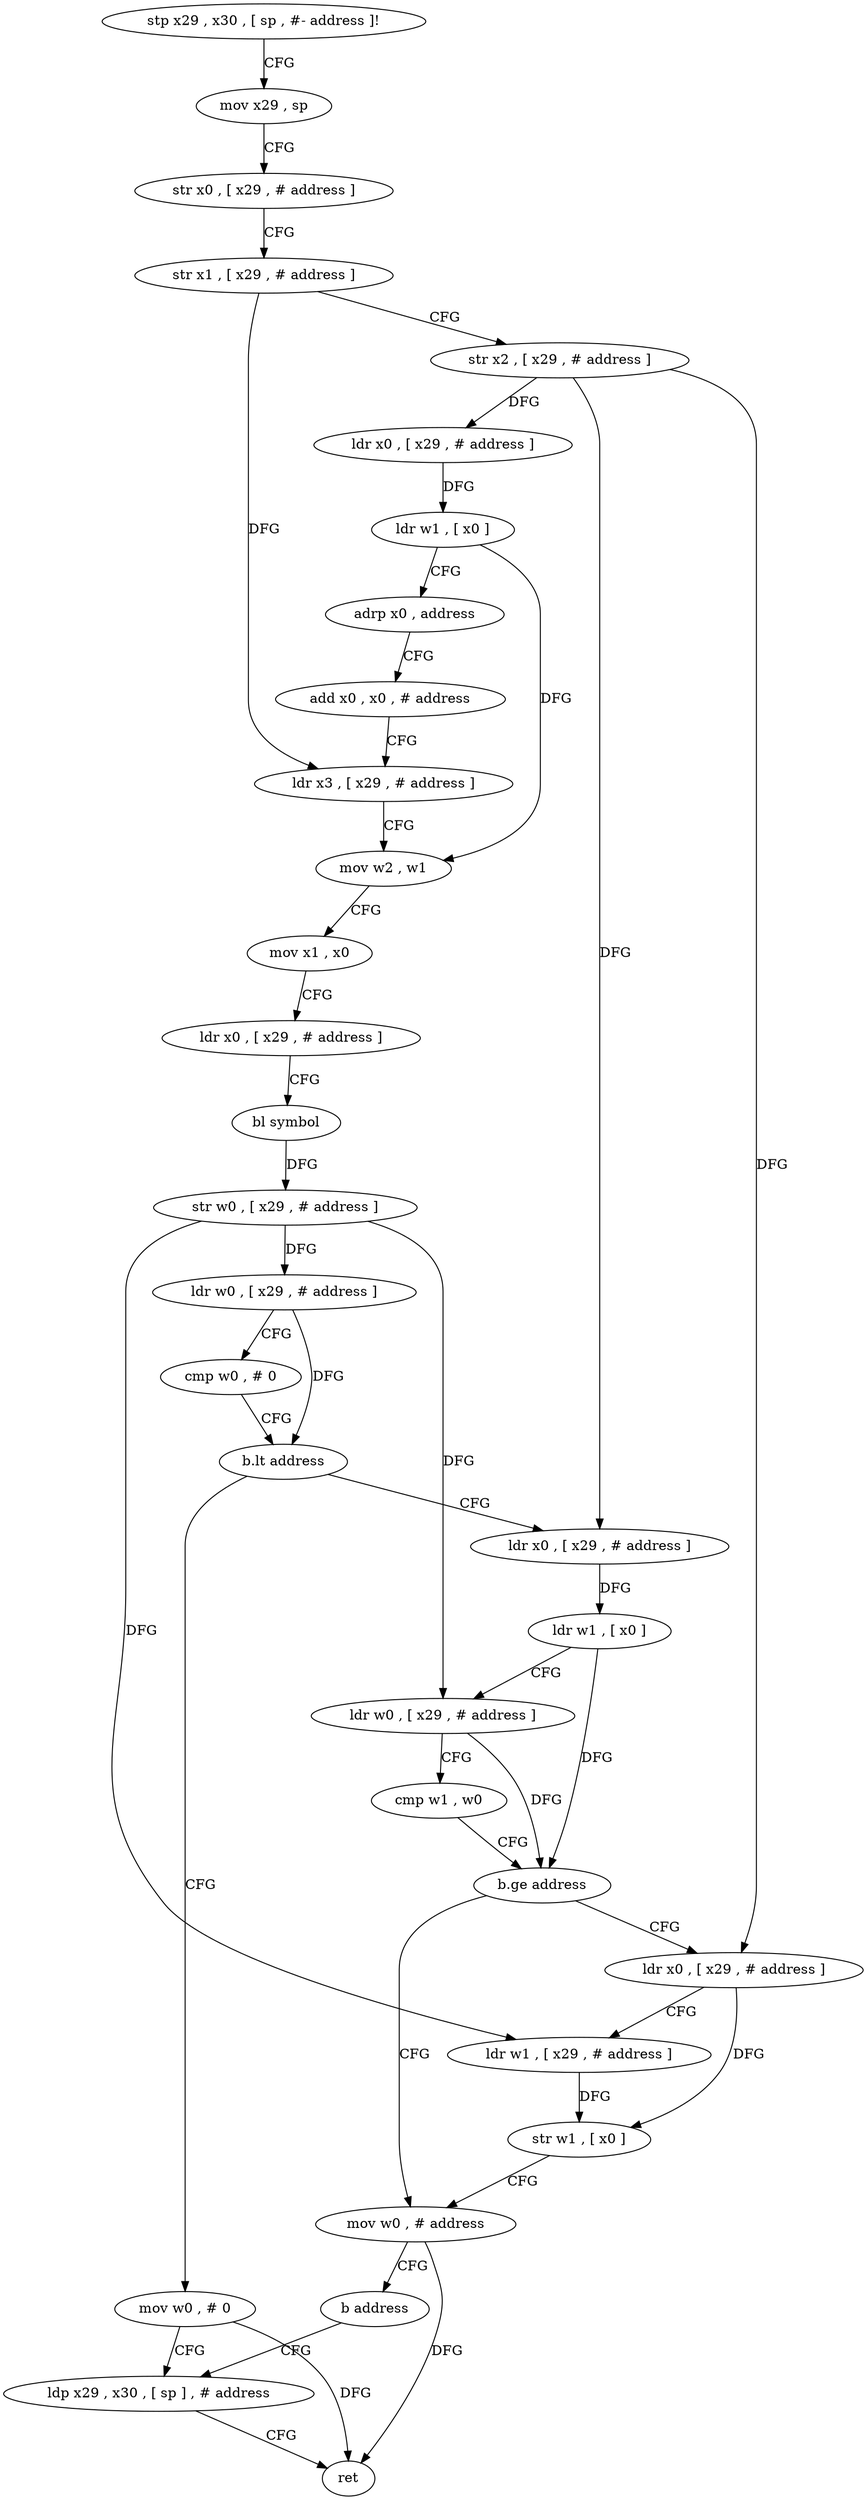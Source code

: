 digraph "func" {
"4291564" [label = "stp x29 , x30 , [ sp , #- address ]!" ]
"4291568" [label = "mov x29 , sp" ]
"4291572" [label = "str x0 , [ x29 , # address ]" ]
"4291576" [label = "str x1 , [ x29 , # address ]" ]
"4291580" [label = "str x2 , [ x29 , # address ]" ]
"4291584" [label = "ldr x0 , [ x29 , # address ]" ]
"4291588" [label = "ldr w1 , [ x0 ]" ]
"4291592" [label = "adrp x0 , address" ]
"4291596" [label = "add x0 , x0 , # address" ]
"4291600" [label = "ldr x3 , [ x29 , # address ]" ]
"4291604" [label = "mov w2 , w1" ]
"4291608" [label = "mov x1 , x0" ]
"4291612" [label = "ldr x0 , [ x29 , # address ]" ]
"4291616" [label = "bl symbol" ]
"4291620" [label = "str w0 , [ x29 , # address ]" ]
"4291624" [label = "ldr w0 , [ x29 , # address ]" ]
"4291628" [label = "cmp w0 , # 0" ]
"4291632" [label = "b.lt address" ]
"4291676" [label = "mov w0 , # 0" ]
"4291636" [label = "ldr x0 , [ x29 , # address ]" ]
"4291680" [label = "ldp x29 , x30 , [ sp ] , # address" ]
"4291640" [label = "ldr w1 , [ x0 ]" ]
"4291644" [label = "ldr w0 , [ x29 , # address ]" ]
"4291648" [label = "cmp w1 , w0" ]
"4291652" [label = "b.ge address" ]
"4291668" [label = "mov w0 , # address" ]
"4291656" [label = "ldr x0 , [ x29 , # address ]" ]
"4291672" [label = "b address" ]
"4291660" [label = "ldr w1 , [ x29 , # address ]" ]
"4291664" [label = "str w1 , [ x0 ]" ]
"4291684" [label = "ret" ]
"4291564" -> "4291568" [ label = "CFG" ]
"4291568" -> "4291572" [ label = "CFG" ]
"4291572" -> "4291576" [ label = "CFG" ]
"4291576" -> "4291580" [ label = "CFG" ]
"4291576" -> "4291600" [ label = "DFG" ]
"4291580" -> "4291584" [ label = "DFG" ]
"4291580" -> "4291636" [ label = "DFG" ]
"4291580" -> "4291656" [ label = "DFG" ]
"4291584" -> "4291588" [ label = "DFG" ]
"4291588" -> "4291592" [ label = "CFG" ]
"4291588" -> "4291604" [ label = "DFG" ]
"4291592" -> "4291596" [ label = "CFG" ]
"4291596" -> "4291600" [ label = "CFG" ]
"4291600" -> "4291604" [ label = "CFG" ]
"4291604" -> "4291608" [ label = "CFG" ]
"4291608" -> "4291612" [ label = "CFG" ]
"4291612" -> "4291616" [ label = "CFG" ]
"4291616" -> "4291620" [ label = "DFG" ]
"4291620" -> "4291624" [ label = "DFG" ]
"4291620" -> "4291644" [ label = "DFG" ]
"4291620" -> "4291660" [ label = "DFG" ]
"4291624" -> "4291628" [ label = "CFG" ]
"4291624" -> "4291632" [ label = "DFG" ]
"4291628" -> "4291632" [ label = "CFG" ]
"4291632" -> "4291676" [ label = "CFG" ]
"4291632" -> "4291636" [ label = "CFG" ]
"4291676" -> "4291680" [ label = "CFG" ]
"4291676" -> "4291684" [ label = "DFG" ]
"4291636" -> "4291640" [ label = "DFG" ]
"4291680" -> "4291684" [ label = "CFG" ]
"4291640" -> "4291644" [ label = "CFG" ]
"4291640" -> "4291652" [ label = "DFG" ]
"4291644" -> "4291648" [ label = "CFG" ]
"4291644" -> "4291652" [ label = "DFG" ]
"4291648" -> "4291652" [ label = "CFG" ]
"4291652" -> "4291668" [ label = "CFG" ]
"4291652" -> "4291656" [ label = "CFG" ]
"4291668" -> "4291672" [ label = "CFG" ]
"4291668" -> "4291684" [ label = "DFG" ]
"4291656" -> "4291660" [ label = "CFG" ]
"4291656" -> "4291664" [ label = "DFG" ]
"4291672" -> "4291680" [ label = "CFG" ]
"4291660" -> "4291664" [ label = "DFG" ]
"4291664" -> "4291668" [ label = "CFG" ]
}
